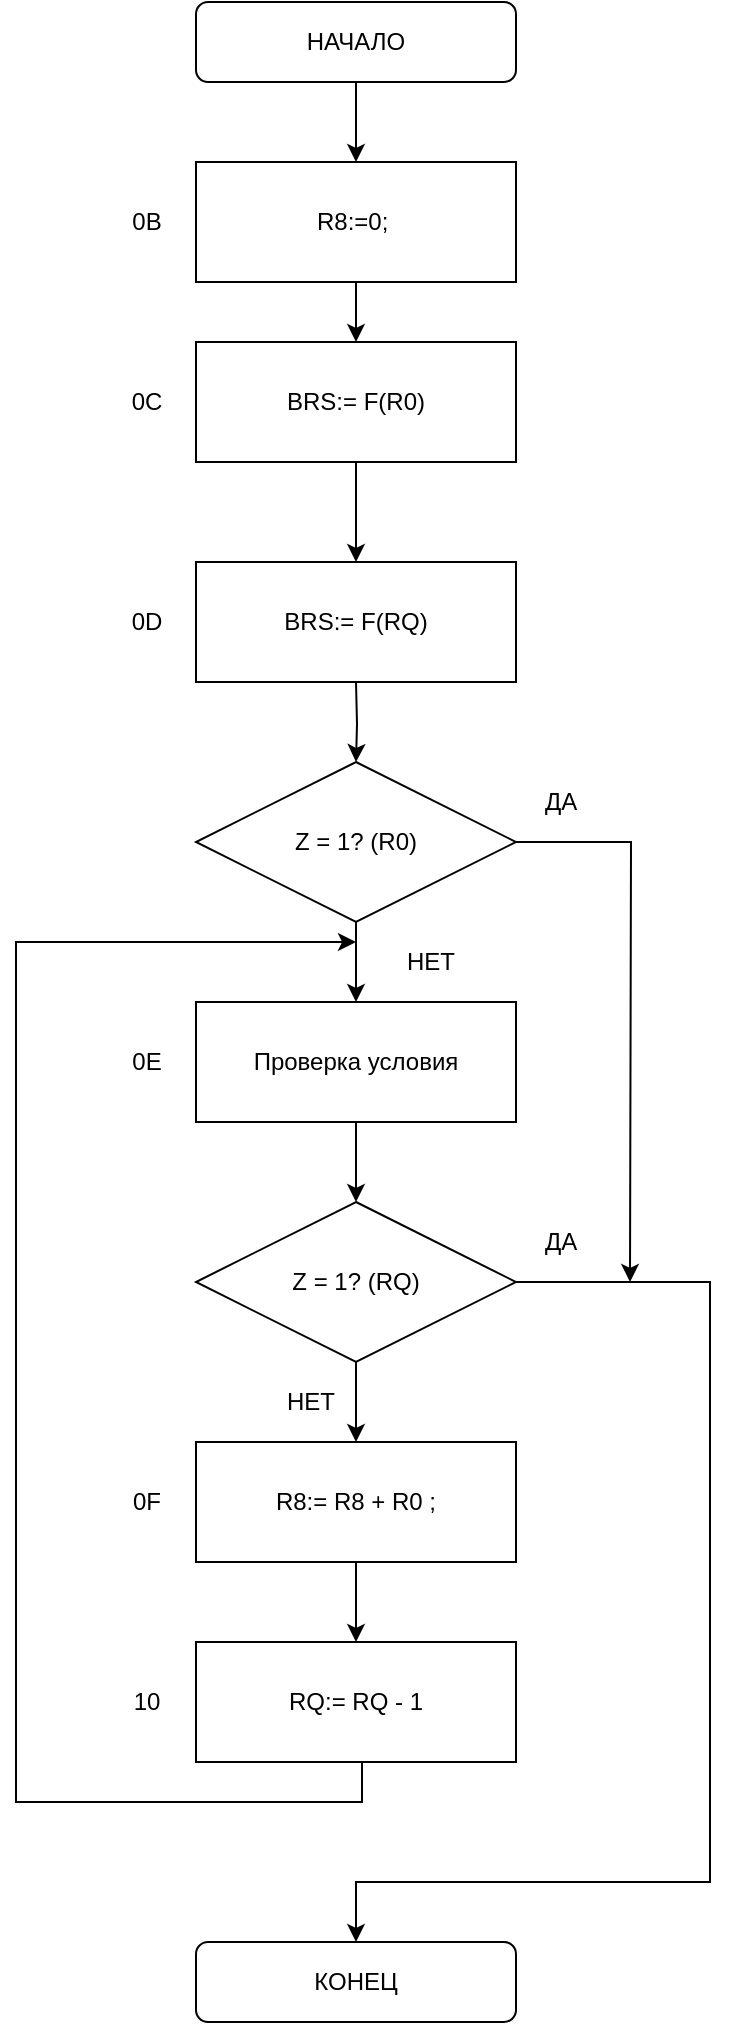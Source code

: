 <mxfile version="17.1.3" type="device"><diagram id="SaBRHGSudDYf9ZXhkf6p" name="Page-1"><mxGraphModel dx="1167" dy="1227" grid="1" gridSize="10" guides="1" tooltips="1" connect="1" arrows="1" fold="1" page="1" pageScale="1" pageWidth="827" pageHeight="1169" math="0" shadow="0"><root><mxCell id="0"/><mxCell id="1" parent="0"/><mxCell id="HqVs70Eh0fEiwW3GI4Ez-14" style="edgeStyle=orthogonalEdgeStyle;rounded=0;orthogonalLoop=1;jettySize=auto;html=1;exitX=0.5;exitY=1;exitDx=0;exitDy=0;entryX=0.5;entryY=0;entryDx=0;entryDy=0;" parent="1" source="HqVs70Eh0fEiwW3GI4Ez-15" target="HqVs70Eh0fEiwW3GI4Ez-17" edge="1"><mxGeometry relative="1" as="geometry"/></mxCell><mxCell id="HqVs70Eh0fEiwW3GI4Ez-15" value="НАЧАЛО" style="rounded=1;whiteSpace=wrap;html=1;" parent="1" vertex="1"><mxGeometry x="613" y="40" width="160" height="40" as="geometry"/></mxCell><mxCell id="HqVs70Eh0fEiwW3GI4Ez-48" style="edgeStyle=orthogonalEdgeStyle;rounded=0;orthogonalLoop=1;jettySize=auto;html=1;exitX=0.5;exitY=1;exitDx=0;exitDy=0;entryX=0.5;entryY=0;entryDx=0;entryDy=0;" parent="1" source="HqVs70Eh0fEiwW3GI4Ez-17" target="HqVs70Eh0fEiwW3GI4Ez-31" edge="1"><mxGeometry relative="1" as="geometry"/></mxCell><mxCell id="HqVs70Eh0fEiwW3GI4Ez-17" value="R8:=0;&amp;nbsp;" style="rounded=0;whiteSpace=wrap;html=1;" parent="1" vertex="1"><mxGeometry x="613" y="120" width="160" height="60" as="geometry"/></mxCell><mxCell id="HqVs70Eh0fEiwW3GI4Ez-20" value="НЕТ" style="text;html=1;align=center;verticalAlign=middle;resizable=0;points=[];autosize=1;strokeColor=none;fillColor=none;" parent="1" vertex="1"><mxGeometry x="650" y="730" width="40" height="20" as="geometry"/></mxCell><mxCell id="Be_2C3g-YRxEZxCxf2Gz-2" style="edgeStyle=orthogonalEdgeStyle;rounded=0;orthogonalLoop=1;jettySize=auto;html=1;exitX=0.5;exitY=1;exitDx=0;exitDy=0;entryX=0.5;entryY=0;entryDx=0;entryDy=0;" edge="1" parent="1" source="HqVs70Eh0fEiwW3GI4Ez-31" target="Be_2C3g-YRxEZxCxf2Gz-1"><mxGeometry relative="1" as="geometry"/></mxCell><mxCell id="HqVs70Eh0fEiwW3GI4Ez-31" value="BRS:= F(R0)" style="rounded=0;whiteSpace=wrap;html=1;" parent="1" vertex="1"><mxGeometry x="613" y="210" width="160" height="60" as="geometry"/></mxCell><mxCell id="HqVs70Eh0fEiwW3GI4Ez-34" value="0B" style="text;html=1;align=center;verticalAlign=middle;resizable=0;points=[];autosize=1;strokeColor=none;fillColor=none;" parent="1" vertex="1"><mxGeometry x="573" y="140" width="30" height="20" as="geometry"/></mxCell><mxCell id="HqVs70Eh0fEiwW3GI4Ez-35" value="0C" style="text;html=1;align=center;verticalAlign=middle;resizable=0;points=[];autosize=1;strokeColor=none;fillColor=none;" parent="1" vertex="1"><mxGeometry x="573" y="230" width="30" height="20" as="geometry"/></mxCell><mxCell id="HqVs70Eh0fEiwW3GI4Ez-49" value="НЕТ" style="text;html=1;align=center;verticalAlign=middle;resizable=0;points=[];autosize=1;strokeColor=none;fillColor=none;" parent="1" vertex="1"><mxGeometry x="710" y="510" width="40" height="20" as="geometry"/></mxCell><mxCell id="Be_2C3g-YRxEZxCxf2Gz-1" value="BRS:= F(RQ)" style="rounded=0;whiteSpace=wrap;html=1;" vertex="1" parent="1"><mxGeometry x="613" y="320" width="160" height="60" as="geometry"/></mxCell><mxCell id="Be_2C3g-YRxEZxCxf2Gz-3" style="edgeStyle=orthogonalEdgeStyle;rounded=0;orthogonalLoop=1;jettySize=auto;html=1;exitX=0.5;exitY=1;exitDx=0;exitDy=0;entryX=0.5;entryY=0;entryDx=0;entryDy=0;" edge="1" parent="1" target="Be_2C3g-YRxEZxCxf2Gz-4"><mxGeometry relative="1" as="geometry"><mxPoint x="693.0" y="380" as="sourcePoint"/></mxGeometry></mxCell><mxCell id="Be_2C3g-YRxEZxCxf2Gz-7" style="edgeStyle=orthogonalEdgeStyle;rounded=0;orthogonalLoop=1;jettySize=auto;html=1;exitX=0.5;exitY=1;exitDx=0;exitDy=0;entryX=0.5;entryY=0;entryDx=0;entryDy=0;" edge="1" parent="1" source="Be_2C3g-YRxEZxCxf2Gz-4" target="Be_2C3g-YRxEZxCxf2Gz-6"><mxGeometry relative="1" as="geometry"/></mxCell><mxCell id="Be_2C3g-YRxEZxCxf2Gz-28" style="edgeStyle=orthogonalEdgeStyle;rounded=0;orthogonalLoop=1;jettySize=auto;html=1;exitX=1;exitY=0.5;exitDx=0;exitDy=0;" edge="1" parent="1" source="Be_2C3g-YRxEZxCxf2Gz-4"><mxGeometry relative="1" as="geometry"><mxPoint x="830.0" y="680.0" as="targetPoint"/></mxGeometry></mxCell><mxCell id="Be_2C3g-YRxEZxCxf2Gz-4" value="Z = 1? (R0)" style="rhombus;whiteSpace=wrap;html=1;" vertex="1" parent="1"><mxGeometry x="613" y="420" width="160" height="80" as="geometry"/></mxCell><mxCell id="Be_2C3g-YRxEZxCxf2Gz-5" value="ДА" style="text;html=1;align=center;verticalAlign=middle;resizable=0;points=[];autosize=1;strokeColor=none;fillColor=none;" vertex="1" parent="1"><mxGeometry x="780" y="430" width="30" height="20" as="geometry"/></mxCell><mxCell id="Be_2C3g-YRxEZxCxf2Gz-10" style="edgeStyle=orthogonalEdgeStyle;rounded=0;orthogonalLoop=1;jettySize=auto;html=1;exitX=0.5;exitY=1;exitDx=0;exitDy=0;entryX=0.5;entryY=0;entryDx=0;entryDy=0;" edge="1" parent="1" source="Be_2C3g-YRxEZxCxf2Gz-6" target="Be_2C3g-YRxEZxCxf2Gz-9"><mxGeometry relative="1" as="geometry"/></mxCell><mxCell id="Be_2C3g-YRxEZxCxf2Gz-6" value="Проверка условия" style="rounded=0;whiteSpace=wrap;html=1;" vertex="1" parent="1"><mxGeometry x="613" y="540" width="160" height="60" as="geometry"/></mxCell><mxCell id="Be_2C3g-YRxEZxCxf2Gz-8" value="0D" style="text;html=1;align=center;verticalAlign=middle;resizable=0;points=[];autosize=1;strokeColor=none;fillColor=none;" vertex="1" parent="1"><mxGeometry x="573" y="340" width="30" height="20" as="geometry"/></mxCell><mxCell id="Be_2C3g-YRxEZxCxf2Gz-24" style="edgeStyle=orthogonalEdgeStyle;rounded=0;orthogonalLoop=1;jettySize=auto;html=1;exitX=0.5;exitY=1;exitDx=0;exitDy=0;entryX=0.5;entryY=0;entryDx=0;entryDy=0;" edge="1" parent="1" source="Be_2C3g-YRxEZxCxf2Gz-9" target="Be_2C3g-YRxEZxCxf2Gz-20"><mxGeometry relative="1" as="geometry"/></mxCell><mxCell id="Be_2C3g-YRxEZxCxf2Gz-27" style="edgeStyle=orthogonalEdgeStyle;rounded=0;orthogonalLoop=1;jettySize=auto;html=1;exitX=1;exitY=0.5;exitDx=0;exitDy=0;entryX=0.5;entryY=0;entryDx=0;entryDy=0;" edge="1" parent="1" source="Be_2C3g-YRxEZxCxf2Gz-9" target="Be_2C3g-YRxEZxCxf2Gz-26"><mxGeometry relative="1" as="geometry"><Array as="points"><mxPoint x="870" y="680"/><mxPoint x="870" y="980"/><mxPoint x="693" y="980"/></Array></mxGeometry></mxCell><mxCell id="Be_2C3g-YRxEZxCxf2Gz-9" value="Z = 1? (RQ)" style="rhombus;whiteSpace=wrap;html=1;" vertex="1" parent="1"><mxGeometry x="613" y="640" width="160" height="80" as="geometry"/></mxCell><mxCell id="Be_2C3g-YRxEZxCxf2Gz-18" value="0E" style="text;html=1;align=center;verticalAlign=middle;resizable=0;points=[];autosize=1;strokeColor=none;fillColor=none;" vertex="1" parent="1"><mxGeometry x="573" y="560" width="30" height="20" as="geometry"/></mxCell><mxCell id="Be_2C3g-YRxEZxCxf2Gz-19" style="edgeStyle=orthogonalEdgeStyle;rounded=0;orthogonalLoop=1;jettySize=auto;html=1;exitX=0.5;exitY=1;exitDx=0;exitDy=0;entryX=0.5;entryY=0;entryDx=0;entryDy=0;" edge="1" parent="1" source="Be_2C3g-YRxEZxCxf2Gz-20" target="Be_2C3g-YRxEZxCxf2Gz-21"><mxGeometry relative="1" as="geometry"/></mxCell><mxCell id="Be_2C3g-YRxEZxCxf2Gz-20" value="R8:= R8 + R0 ;" style="rounded=0;whiteSpace=wrap;html=1;" vertex="1" parent="1"><mxGeometry x="613" y="760" width="160" height="60" as="geometry"/></mxCell><mxCell id="Be_2C3g-YRxEZxCxf2Gz-25" style="edgeStyle=orthogonalEdgeStyle;rounded=0;orthogonalLoop=1;jettySize=auto;html=1;exitX=0.5;exitY=1;exitDx=0;exitDy=0;" edge="1" parent="1"><mxGeometry relative="1" as="geometry"><mxPoint x="693" y="510" as="targetPoint"/><mxPoint x="696.0" y="920" as="sourcePoint"/><Array as="points"><mxPoint x="696" y="940"/><mxPoint x="523" y="940"/><mxPoint x="523" y="510"/></Array></mxGeometry></mxCell><mxCell id="Be_2C3g-YRxEZxCxf2Gz-21" value="RQ:= RQ - 1" style="rounded=0;whiteSpace=wrap;html=1;" vertex="1" parent="1"><mxGeometry x="613" y="860" width="160" height="60" as="geometry"/></mxCell><mxCell id="Be_2C3g-YRxEZxCxf2Gz-22" value="0F" style="text;html=1;align=center;verticalAlign=middle;resizable=0;points=[];autosize=1;strokeColor=none;fillColor=none;" vertex="1" parent="1"><mxGeometry x="573" y="780" width="30" height="20" as="geometry"/></mxCell><mxCell id="Be_2C3g-YRxEZxCxf2Gz-23" value="10" style="text;html=1;align=center;verticalAlign=middle;resizable=0;points=[];autosize=1;strokeColor=none;fillColor=none;" vertex="1" parent="1"><mxGeometry x="573" y="880" width="30" height="20" as="geometry"/></mxCell><mxCell id="Be_2C3g-YRxEZxCxf2Gz-26" value="КОНЕЦ" style="rounded=1;whiteSpace=wrap;html=1;" vertex="1" parent="1"><mxGeometry x="613" y="1010" width="160" height="40" as="geometry"/></mxCell><mxCell id="Be_2C3g-YRxEZxCxf2Gz-29" value="ДА" style="text;html=1;align=center;verticalAlign=middle;resizable=0;points=[];autosize=1;strokeColor=none;fillColor=none;" vertex="1" parent="1"><mxGeometry x="780" y="650" width="30" height="20" as="geometry"/></mxCell></root></mxGraphModel></diagram></mxfile>